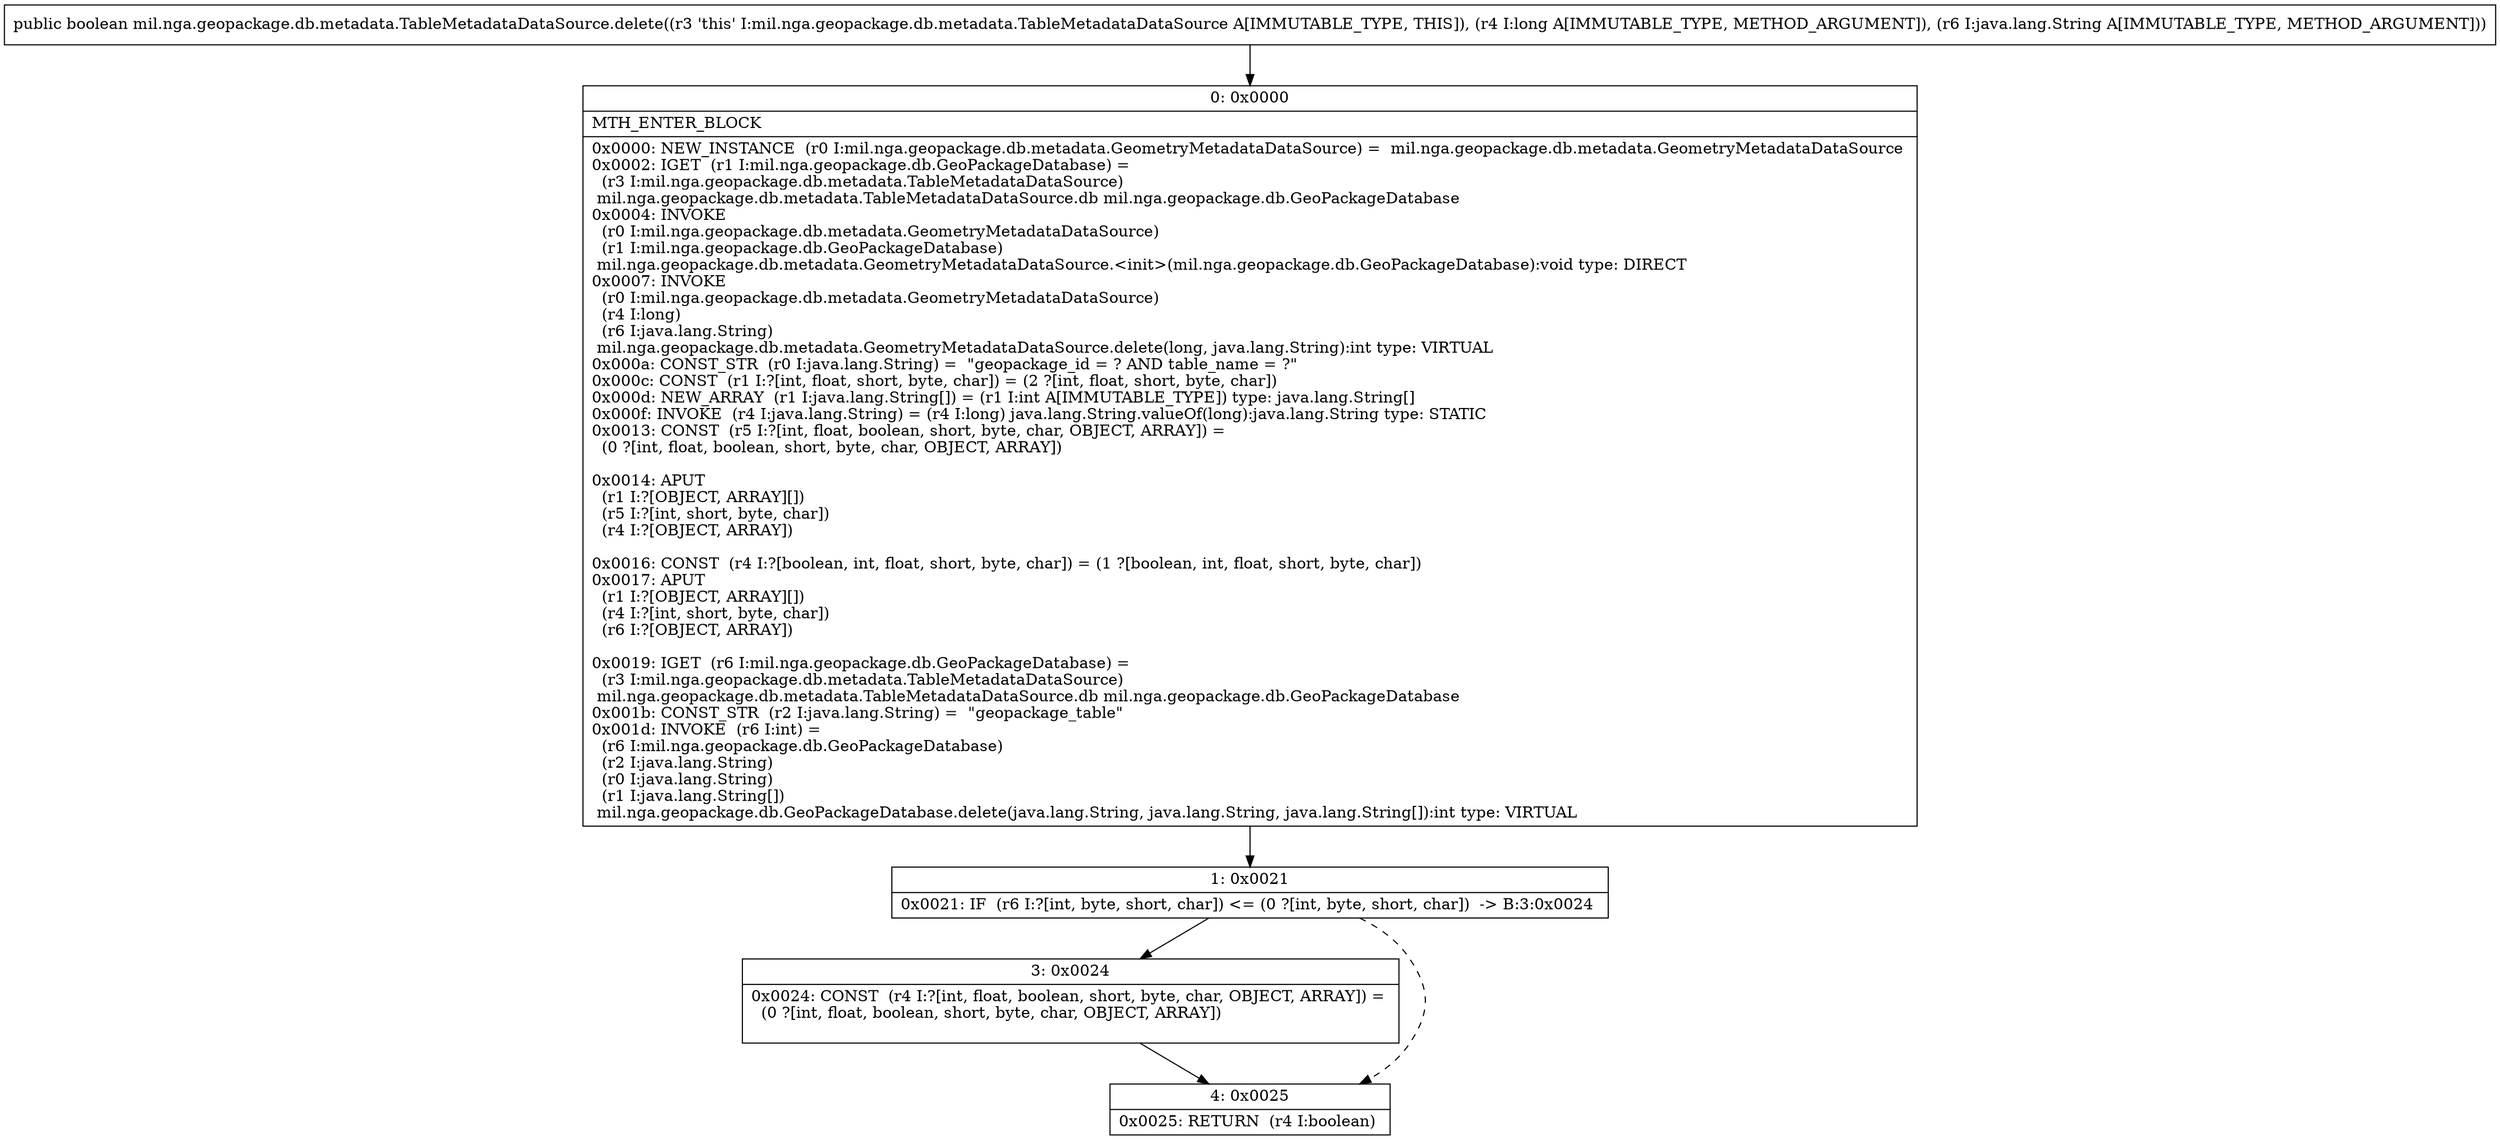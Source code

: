 digraph "CFG formil.nga.geopackage.db.metadata.TableMetadataDataSource.delete(JLjava\/lang\/String;)Z" {
Node_0 [shape=record,label="{0\:\ 0x0000|MTH_ENTER_BLOCK\l|0x0000: NEW_INSTANCE  (r0 I:mil.nga.geopackage.db.metadata.GeometryMetadataDataSource) =  mil.nga.geopackage.db.metadata.GeometryMetadataDataSource \l0x0002: IGET  (r1 I:mil.nga.geopackage.db.GeoPackageDatabase) = \l  (r3 I:mil.nga.geopackage.db.metadata.TableMetadataDataSource)\l mil.nga.geopackage.db.metadata.TableMetadataDataSource.db mil.nga.geopackage.db.GeoPackageDatabase \l0x0004: INVOKE  \l  (r0 I:mil.nga.geopackage.db.metadata.GeometryMetadataDataSource)\l  (r1 I:mil.nga.geopackage.db.GeoPackageDatabase)\l mil.nga.geopackage.db.metadata.GeometryMetadataDataSource.\<init\>(mil.nga.geopackage.db.GeoPackageDatabase):void type: DIRECT \l0x0007: INVOKE  \l  (r0 I:mil.nga.geopackage.db.metadata.GeometryMetadataDataSource)\l  (r4 I:long)\l  (r6 I:java.lang.String)\l mil.nga.geopackage.db.metadata.GeometryMetadataDataSource.delete(long, java.lang.String):int type: VIRTUAL \l0x000a: CONST_STR  (r0 I:java.lang.String) =  \"geopackage_id = ? AND table_name = ?\" \l0x000c: CONST  (r1 I:?[int, float, short, byte, char]) = (2 ?[int, float, short, byte, char]) \l0x000d: NEW_ARRAY  (r1 I:java.lang.String[]) = (r1 I:int A[IMMUTABLE_TYPE]) type: java.lang.String[] \l0x000f: INVOKE  (r4 I:java.lang.String) = (r4 I:long) java.lang.String.valueOf(long):java.lang.String type: STATIC \l0x0013: CONST  (r5 I:?[int, float, boolean, short, byte, char, OBJECT, ARRAY]) = \l  (0 ?[int, float, boolean, short, byte, char, OBJECT, ARRAY])\l \l0x0014: APUT  \l  (r1 I:?[OBJECT, ARRAY][])\l  (r5 I:?[int, short, byte, char])\l  (r4 I:?[OBJECT, ARRAY])\l \l0x0016: CONST  (r4 I:?[boolean, int, float, short, byte, char]) = (1 ?[boolean, int, float, short, byte, char]) \l0x0017: APUT  \l  (r1 I:?[OBJECT, ARRAY][])\l  (r4 I:?[int, short, byte, char])\l  (r6 I:?[OBJECT, ARRAY])\l \l0x0019: IGET  (r6 I:mil.nga.geopackage.db.GeoPackageDatabase) = \l  (r3 I:mil.nga.geopackage.db.metadata.TableMetadataDataSource)\l mil.nga.geopackage.db.metadata.TableMetadataDataSource.db mil.nga.geopackage.db.GeoPackageDatabase \l0x001b: CONST_STR  (r2 I:java.lang.String) =  \"geopackage_table\" \l0x001d: INVOKE  (r6 I:int) = \l  (r6 I:mil.nga.geopackage.db.GeoPackageDatabase)\l  (r2 I:java.lang.String)\l  (r0 I:java.lang.String)\l  (r1 I:java.lang.String[])\l mil.nga.geopackage.db.GeoPackageDatabase.delete(java.lang.String, java.lang.String, java.lang.String[]):int type: VIRTUAL \l}"];
Node_1 [shape=record,label="{1\:\ 0x0021|0x0021: IF  (r6 I:?[int, byte, short, char]) \<= (0 ?[int, byte, short, char])  \-\> B:3:0x0024 \l}"];
Node_3 [shape=record,label="{3\:\ 0x0024|0x0024: CONST  (r4 I:?[int, float, boolean, short, byte, char, OBJECT, ARRAY]) = \l  (0 ?[int, float, boolean, short, byte, char, OBJECT, ARRAY])\l \l}"];
Node_4 [shape=record,label="{4\:\ 0x0025|0x0025: RETURN  (r4 I:boolean) \l}"];
MethodNode[shape=record,label="{public boolean mil.nga.geopackage.db.metadata.TableMetadataDataSource.delete((r3 'this' I:mil.nga.geopackage.db.metadata.TableMetadataDataSource A[IMMUTABLE_TYPE, THIS]), (r4 I:long A[IMMUTABLE_TYPE, METHOD_ARGUMENT]), (r6 I:java.lang.String A[IMMUTABLE_TYPE, METHOD_ARGUMENT])) }"];
MethodNode -> Node_0;
Node_0 -> Node_1;
Node_1 -> Node_3;
Node_1 -> Node_4[style=dashed];
Node_3 -> Node_4;
}

